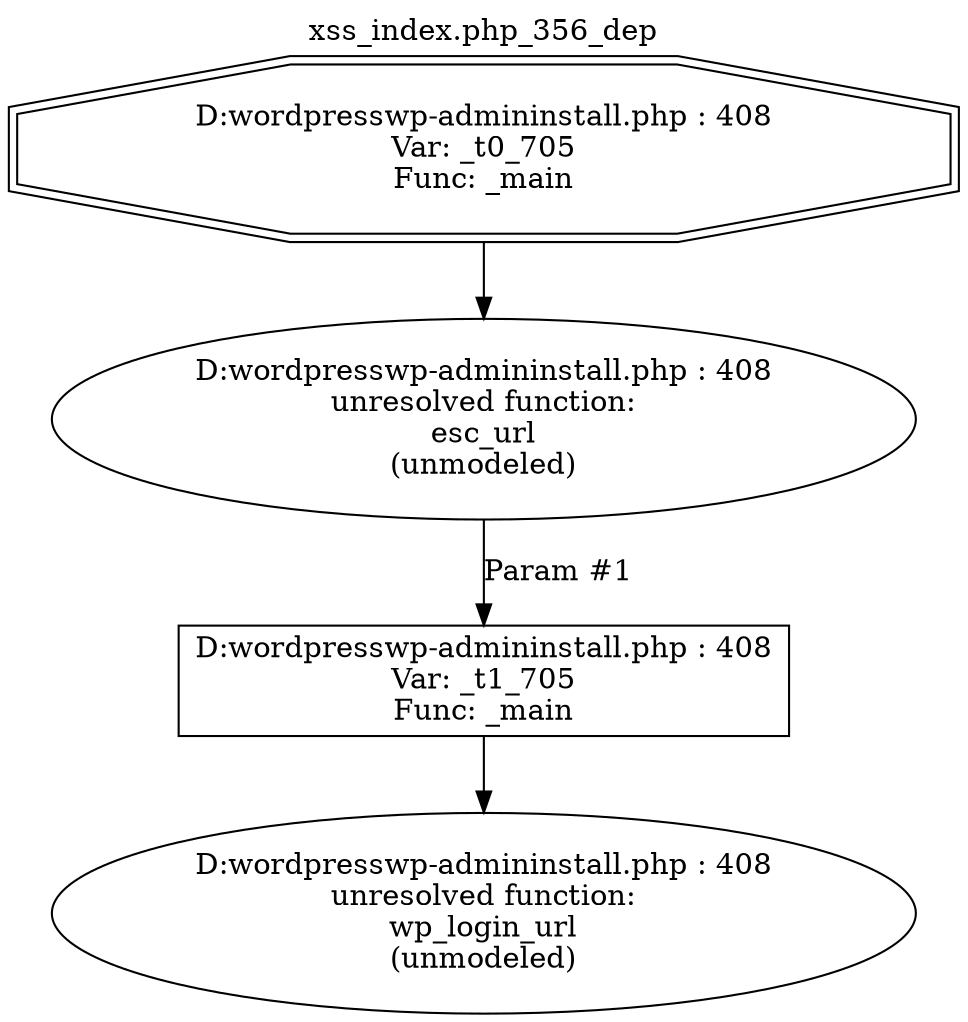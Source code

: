 digraph cfg {
  label="xss_index.php_356_dep";
  labelloc=t;
  n1 [shape=doubleoctagon, label="D:\wordpress\wp-admin\install.php : 408\nVar: _t0_705\nFunc: _main\n"];
  n2 [shape=ellipse, label="D:\wordpress\wp-admin\install.php : 408\nunresolved function:\nesc_url\n(unmodeled)\n"];
  n3 [shape=box, label="D:\wordpress\wp-admin\install.php : 408\nVar: _t1_705\nFunc: _main\n"];
  n4 [shape=ellipse, label="D:\wordpress\wp-admin\install.php : 408\nunresolved function:\nwp_login_url\n(unmodeled)\n"];
  n1 -> n2;
  n3 -> n4;
  n2 -> n3[label="Param #1"];
}
